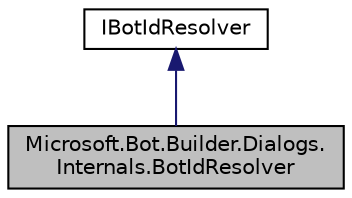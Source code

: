 digraph "Microsoft.Bot.Builder.Dialogs.Internals.BotIdResolver"
{
  edge [fontname="Helvetica",fontsize="10",labelfontname="Helvetica",labelfontsize="10"];
  node [fontname="Helvetica",fontsize="10",shape=record];
  Node1 [label="Microsoft.Bot.Builder.Dialogs.\lInternals.BotIdResolver",height=0.2,width=0.4,color="black", fillcolor="grey75", style="filled", fontcolor="black"];
  Node2 -> Node1 [dir="back",color="midnightblue",fontsize="10",style="solid",fontname="Helvetica"];
  Node2 [label="IBotIdResolver",height=0.2,width=0.4,color="black", fillcolor="white", style="filled",URL="$d8/d57/interface_microsoft_1_1_bot_1_1_builder_1_1_dialogs_1_1_internals_1_1_i_bot_id_resolver.html"];
}
